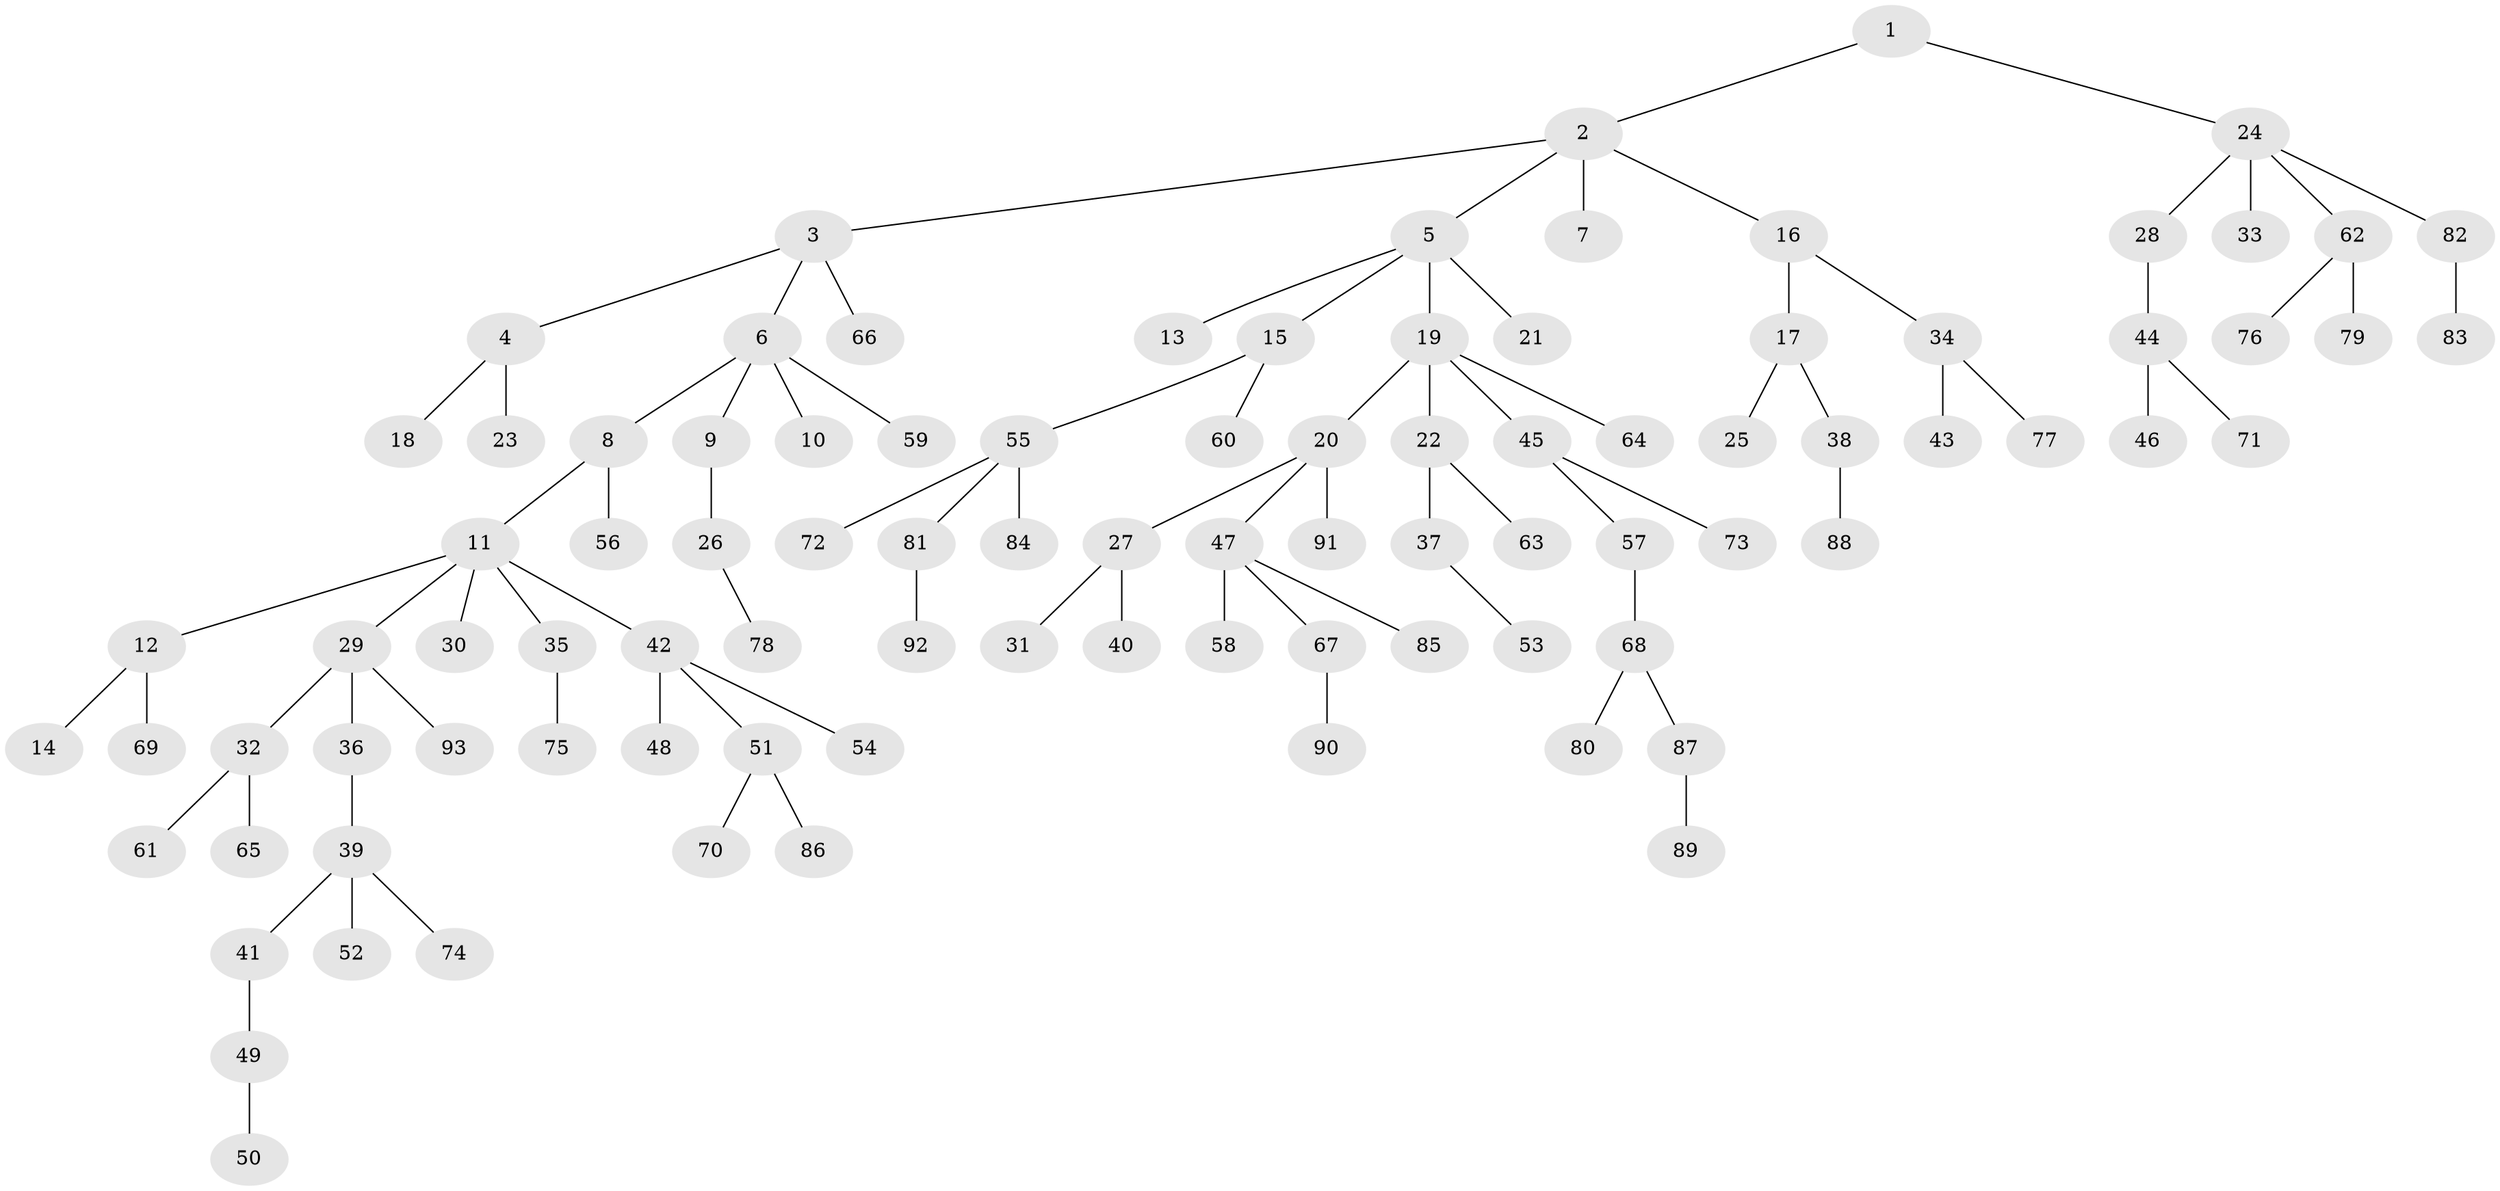 // Generated by graph-tools (version 1.1) at 2025/50/03/09/25 03:50:16]
// undirected, 93 vertices, 92 edges
graph export_dot {
graph [start="1"]
  node [color=gray90,style=filled];
  1;
  2;
  3;
  4;
  5;
  6;
  7;
  8;
  9;
  10;
  11;
  12;
  13;
  14;
  15;
  16;
  17;
  18;
  19;
  20;
  21;
  22;
  23;
  24;
  25;
  26;
  27;
  28;
  29;
  30;
  31;
  32;
  33;
  34;
  35;
  36;
  37;
  38;
  39;
  40;
  41;
  42;
  43;
  44;
  45;
  46;
  47;
  48;
  49;
  50;
  51;
  52;
  53;
  54;
  55;
  56;
  57;
  58;
  59;
  60;
  61;
  62;
  63;
  64;
  65;
  66;
  67;
  68;
  69;
  70;
  71;
  72;
  73;
  74;
  75;
  76;
  77;
  78;
  79;
  80;
  81;
  82;
  83;
  84;
  85;
  86;
  87;
  88;
  89;
  90;
  91;
  92;
  93;
  1 -- 2;
  1 -- 24;
  2 -- 3;
  2 -- 5;
  2 -- 7;
  2 -- 16;
  3 -- 4;
  3 -- 6;
  3 -- 66;
  4 -- 18;
  4 -- 23;
  5 -- 13;
  5 -- 15;
  5 -- 19;
  5 -- 21;
  6 -- 8;
  6 -- 9;
  6 -- 10;
  6 -- 59;
  8 -- 11;
  8 -- 56;
  9 -- 26;
  11 -- 12;
  11 -- 29;
  11 -- 30;
  11 -- 35;
  11 -- 42;
  12 -- 14;
  12 -- 69;
  15 -- 55;
  15 -- 60;
  16 -- 17;
  16 -- 34;
  17 -- 25;
  17 -- 38;
  19 -- 20;
  19 -- 22;
  19 -- 45;
  19 -- 64;
  20 -- 27;
  20 -- 47;
  20 -- 91;
  22 -- 37;
  22 -- 63;
  24 -- 28;
  24 -- 33;
  24 -- 62;
  24 -- 82;
  26 -- 78;
  27 -- 31;
  27 -- 40;
  28 -- 44;
  29 -- 32;
  29 -- 36;
  29 -- 93;
  32 -- 61;
  32 -- 65;
  34 -- 43;
  34 -- 77;
  35 -- 75;
  36 -- 39;
  37 -- 53;
  38 -- 88;
  39 -- 41;
  39 -- 52;
  39 -- 74;
  41 -- 49;
  42 -- 48;
  42 -- 51;
  42 -- 54;
  44 -- 46;
  44 -- 71;
  45 -- 57;
  45 -- 73;
  47 -- 58;
  47 -- 67;
  47 -- 85;
  49 -- 50;
  51 -- 70;
  51 -- 86;
  55 -- 72;
  55 -- 81;
  55 -- 84;
  57 -- 68;
  62 -- 76;
  62 -- 79;
  67 -- 90;
  68 -- 80;
  68 -- 87;
  81 -- 92;
  82 -- 83;
  87 -- 89;
}
